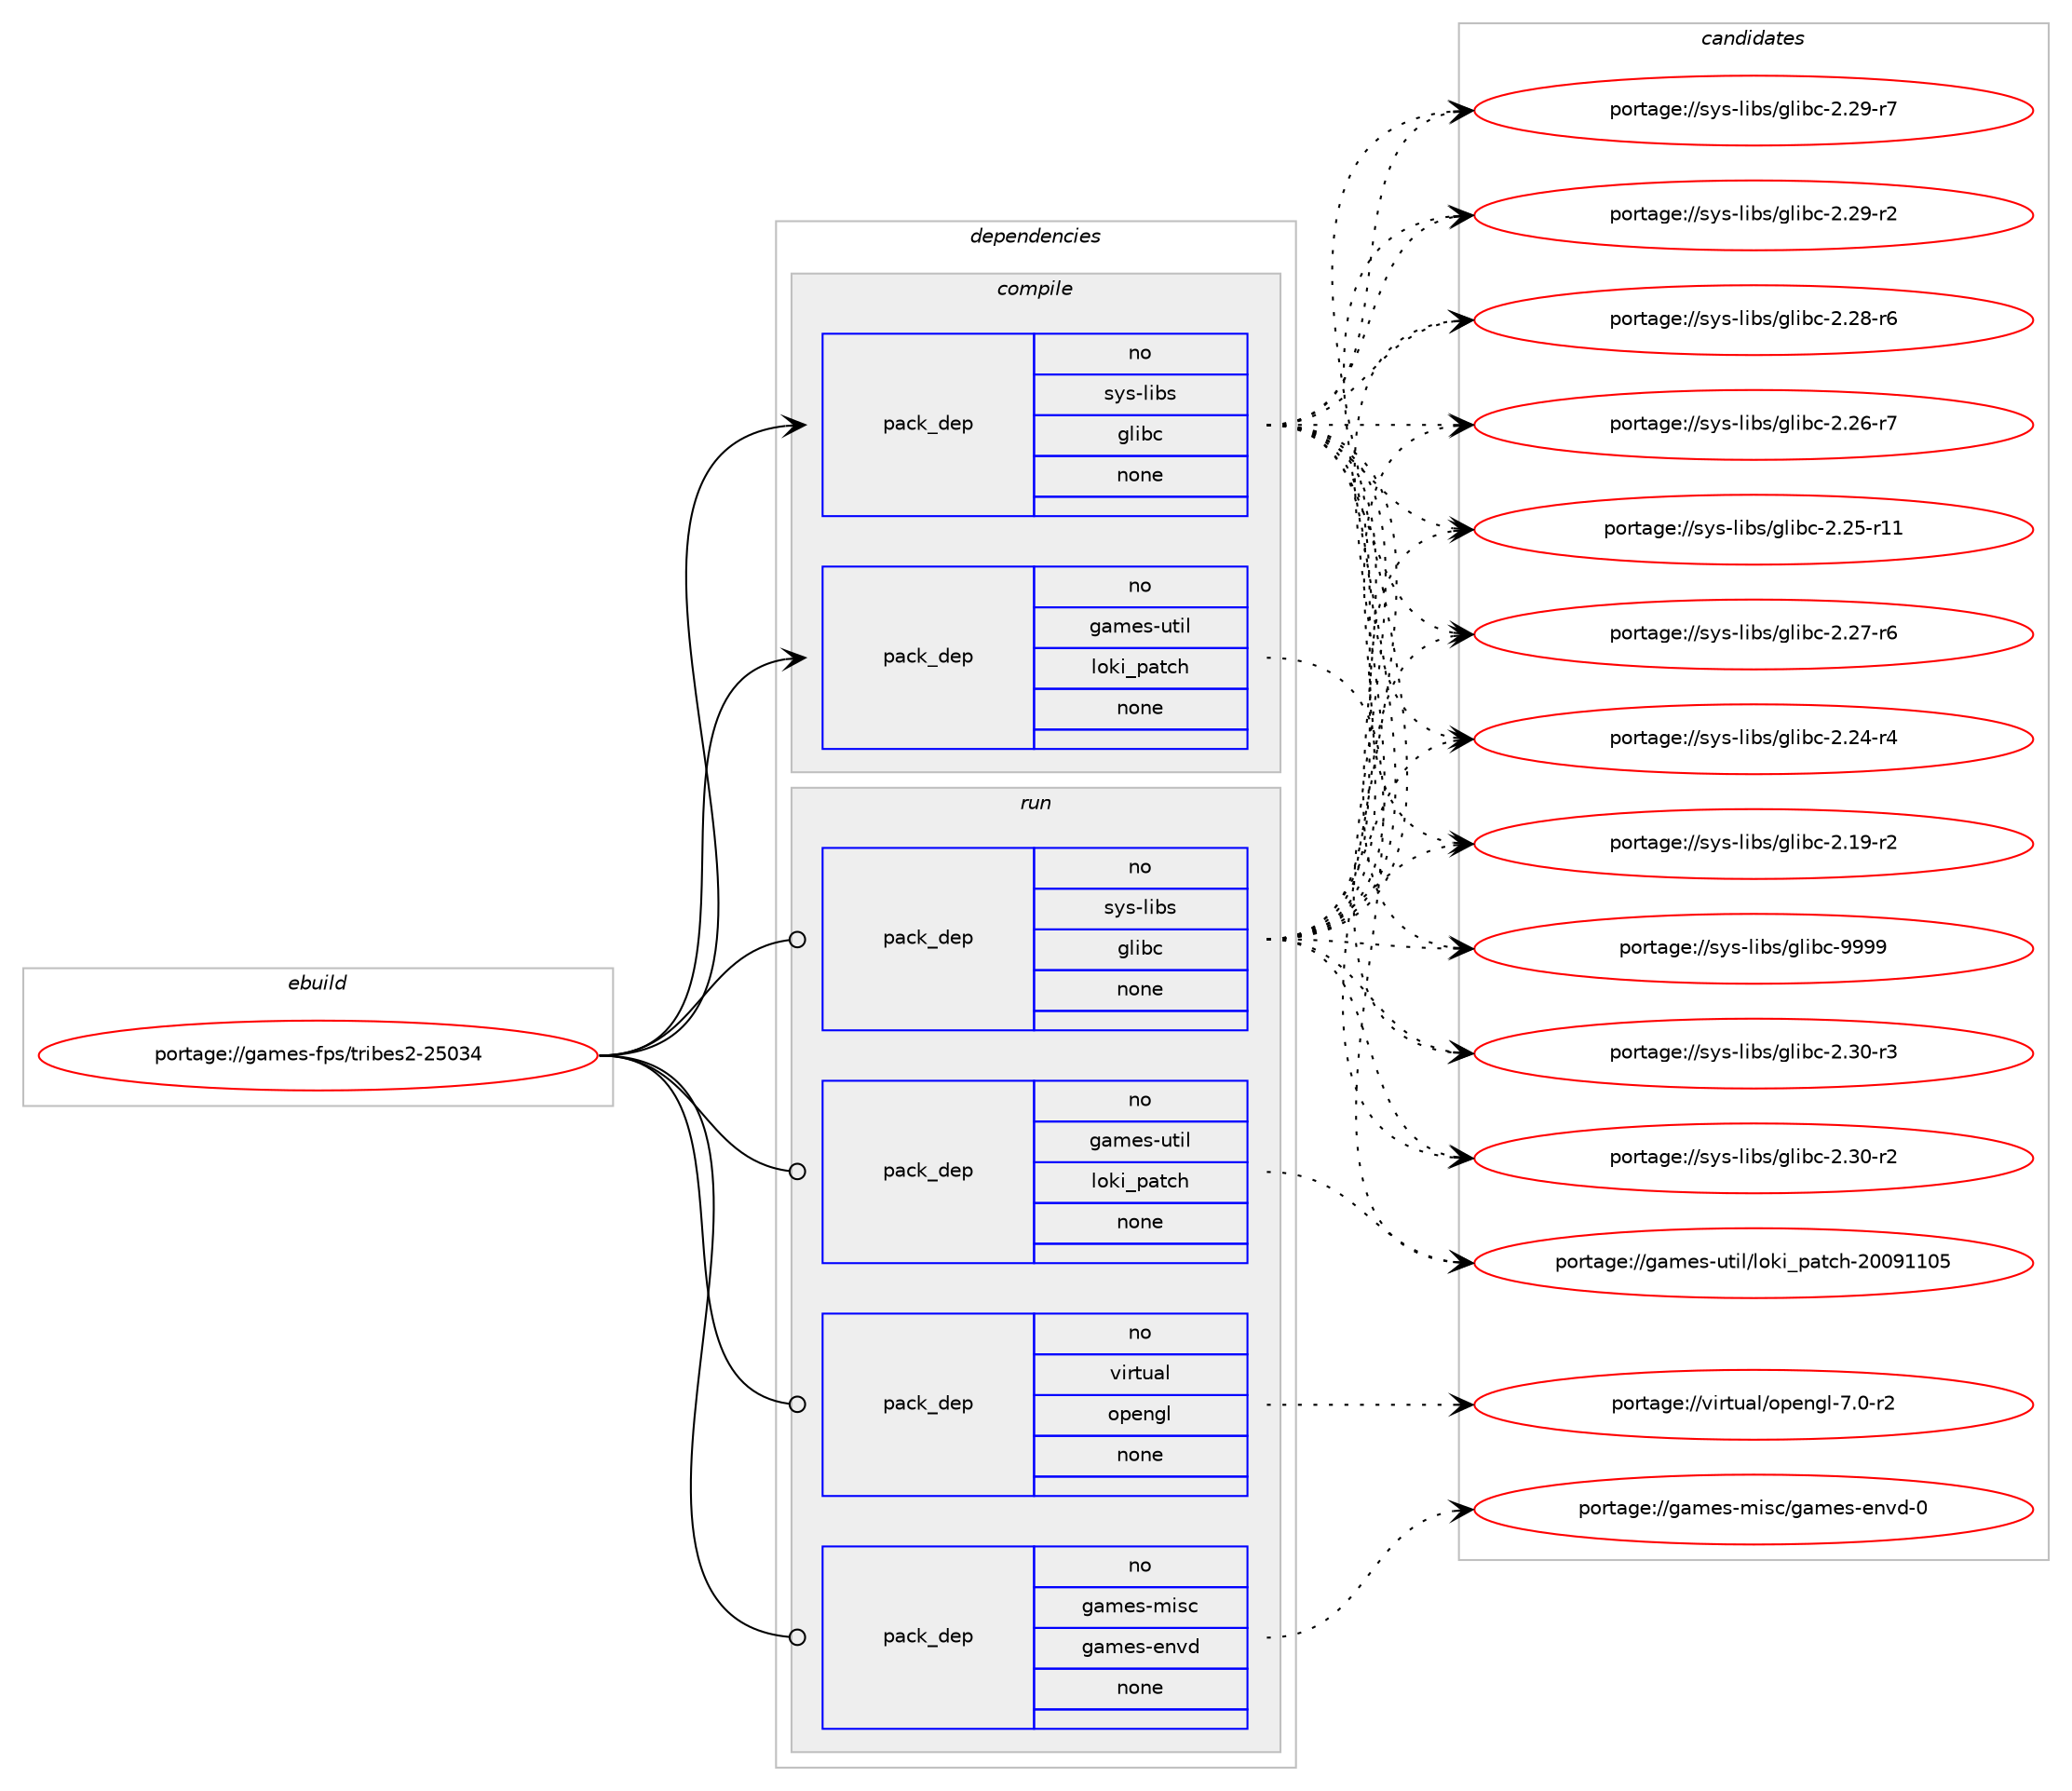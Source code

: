 digraph prolog {

# *************
# Graph options
# *************

newrank=true;
concentrate=true;
compound=true;
graph [rankdir=LR,fontname=Helvetica,fontsize=10,ranksep=1.5];#, ranksep=2.5, nodesep=0.2];
edge  [arrowhead=vee];
node  [fontname=Helvetica,fontsize=10];

# **********
# The ebuild
# **********

subgraph cluster_leftcol {
color=gray;
rank=same;
label=<<i>ebuild</i>>;
id [label="portage://games-fps/tribes2-25034", color=red, width=4, href="../games-fps/tribes2-25034.svg"];
}

# ****************
# The dependencies
# ****************

subgraph cluster_midcol {
color=gray;
label=<<i>dependencies</i>>;
subgraph cluster_compile {
fillcolor="#eeeeee";
style=filled;
label=<<i>compile</i>>;
subgraph pack221883 {
dependency285671 [label=<<TABLE BORDER="0" CELLBORDER="1" CELLSPACING="0" CELLPADDING="4" WIDTH="220"><TR><TD ROWSPAN="6" CELLPADDING="30">pack_dep</TD></TR><TR><TD WIDTH="110">no</TD></TR><TR><TD>games-util</TD></TR><TR><TD>loki_patch</TD></TR><TR><TD>none</TD></TR><TR><TD></TD></TR></TABLE>>, shape=none, color=blue];
}
id:e -> dependency285671:w [weight=20,style="solid",arrowhead="vee"];
subgraph pack221884 {
dependency285672 [label=<<TABLE BORDER="0" CELLBORDER="1" CELLSPACING="0" CELLPADDING="4" WIDTH="220"><TR><TD ROWSPAN="6" CELLPADDING="30">pack_dep</TD></TR><TR><TD WIDTH="110">no</TD></TR><TR><TD>sys-libs</TD></TR><TR><TD>glibc</TD></TR><TR><TD>none</TD></TR><TR><TD></TD></TR></TABLE>>, shape=none, color=blue];
}
id:e -> dependency285672:w [weight=20,style="solid",arrowhead="vee"];
}
subgraph cluster_compileandrun {
fillcolor="#eeeeee";
style=filled;
label=<<i>compile and run</i>>;
}
subgraph cluster_run {
fillcolor="#eeeeee";
style=filled;
label=<<i>run</i>>;
subgraph pack221885 {
dependency285673 [label=<<TABLE BORDER="0" CELLBORDER="1" CELLSPACING="0" CELLPADDING="4" WIDTH="220"><TR><TD ROWSPAN="6" CELLPADDING="30">pack_dep</TD></TR><TR><TD WIDTH="110">no</TD></TR><TR><TD>games-misc</TD></TR><TR><TD>games-envd</TD></TR><TR><TD>none</TD></TR><TR><TD></TD></TR></TABLE>>, shape=none, color=blue];
}
id:e -> dependency285673:w [weight=20,style="solid",arrowhead="odot"];
subgraph pack221886 {
dependency285674 [label=<<TABLE BORDER="0" CELLBORDER="1" CELLSPACING="0" CELLPADDING="4" WIDTH="220"><TR><TD ROWSPAN="6" CELLPADDING="30">pack_dep</TD></TR><TR><TD WIDTH="110">no</TD></TR><TR><TD>games-util</TD></TR><TR><TD>loki_patch</TD></TR><TR><TD>none</TD></TR><TR><TD></TD></TR></TABLE>>, shape=none, color=blue];
}
id:e -> dependency285674:w [weight=20,style="solid",arrowhead="odot"];
subgraph pack221887 {
dependency285675 [label=<<TABLE BORDER="0" CELLBORDER="1" CELLSPACING="0" CELLPADDING="4" WIDTH="220"><TR><TD ROWSPAN="6" CELLPADDING="30">pack_dep</TD></TR><TR><TD WIDTH="110">no</TD></TR><TR><TD>sys-libs</TD></TR><TR><TD>glibc</TD></TR><TR><TD>none</TD></TR><TR><TD></TD></TR></TABLE>>, shape=none, color=blue];
}
id:e -> dependency285675:w [weight=20,style="solid",arrowhead="odot"];
subgraph pack221888 {
dependency285676 [label=<<TABLE BORDER="0" CELLBORDER="1" CELLSPACING="0" CELLPADDING="4" WIDTH="220"><TR><TD ROWSPAN="6" CELLPADDING="30">pack_dep</TD></TR><TR><TD WIDTH="110">no</TD></TR><TR><TD>virtual</TD></TR><TR><TD>opengl</TD></TR><TR><TD>none</TD></TR><TR><TD></TD></TR></TABLE>>, shape=none, color=blue];
}
id:e -> dependency285676:w [weight=20,style="solid",arrowhead="odot"];
}
}

# **************
# The candidates
# **************

subgraph cluster_choices {
rank=same;
color=gray;
label=<<i>candidates</i>>;

subgraph choice221883 {
color=black;
nodesep=1;
choice103971091011154511711610510847108111107105951129711699104455048485749494853 [label="portage://games-util/loki_patch-20091105", color=red, width=4,href="../games-util/loki_patch-20091105.svg"];
dependency285671:e -> choice103971091011154511711610510847108111107105951129711699104455048485749494853:w [style=dotted,weight="100"];
}
subgraph choice221884 {
color=black;
nodesep=1;
choice11512111545108105981154710310810598994557575757 [label="portage://sys-libs/glibc-9999", color=red, width=4,href="../sys-libs/glibc-9999.svg"];
choice115121115451081059811547103108105989945504651484511451 [label="portage://sys-libs/glibc-2.30-r3", color=red, width=4,href="../sys-libs/glibc-2.30-r3.svg"];
choice115121115451081059811547103108105989945504651484511450 [label="portage://sys-libs/glibc-2.30-r2", color=red, width=4,href="../sys-libs/glibc-2.30-r2.svg"];
choice115121115451081059811547103108105989945504650574511455 [label="portage://sys-libs/glibc-2.29-r7", color=red, width=4,href="../sys-libs/glibc-2.29-r7.svg"];
choice115121115451081059811547103108105989945504650574511450 [label="portage://sys-libs/glibc-2.29-r2", color=red, width=4,href="../sys-libs/glibc-2.29-r2.svg"];
choice115121115451081059811547103108105989945504650564511454 [label="portage://sys-libs/glibc-2.28-r6", color=red, width=4,href="../sys-libs/glibc-2.28-r6.svg"];
choice115121115451081059811547103108105989945504650554511454 [label="portage://sys-libs/glibc-2.27-r6", color=red, width=4,href="../sys-libs/glibc-2.27-r6.svg"];
choice115121115451081059811547103108105989945504650544511455 [label="portage://sys-libs/glibc-2.26-r7", color=red, width=4,href="../sys-libs/glibc-2.26-r7.svg"];
choice11512111545108105981154710310810598994550465053451144949 [label="portage://sys-libs/glibc-2.25-r11", color=red, width=4,href="../sys-libs/glibc-2.25-r11.svg"];
choice115121115451081059811547103108105989945504650524511452 [label="portage://sys-libs/glibc-2.24-r4", color=red, width=4,href="../sys-libs/glibc-2.24-r4.svg"];
choice115121115451081059811547103108105989945504649574511450 [label="portage://sys-libs/glibc-2.19-r2", color=red, width=4,href="../sys-libs/glibc-2.19-r2.svg"];
dependency285672:e -> choice11512111545108105981154710310810598994557575757:w [style=dotted,weight="100"];
dependency285672:e -> choice115121115451081059811547103108105989945504651484511451:w [style=dotted,weight="100"];
dependency285672:e -> choice115121115451081059811547103108105989945504651484511450:w [style=dotted,weight="100"];
dependency285672:e -> choice115121115451081059811547103108105989945504650574511455:w [style=dotted,weight="100"];
dependency285672:e -> choice115121115451081059811547103108105989945504650574511450:w [style=dotted,weight="100"];
dependency285672:e -> choice115121115451081059811547103108105989945504650564511454:w [style=dotted,weight="100"];
dependency285672:e -> choice115121115451081059811547103108105989945504650554511454:w [style=dotted,weight="100"];
dependency285672:e -> choice115121115451081059811547103108105989945504650544511455:w [style=dotted,weight="100"];
dependency285672:e -> choice11512111545108105981154710310810598994550465053451144949:w [style=dotted,weight="100"];
dependency285672:e -> choice115121115451081059811547103108105989945504650524511452:w [style=dotted,weight="100"];
dependency285672:e -> choice115121115451081059811547103108105989945504649574511450:w [style=dotted,weight="100"];
}
subgraph choice221885 {
color=black;
nodesep=1;
choice1039710910111545109105115994710397109101115451011101181004548 [label="portage://games-misc/games-envd-0", color=red, width=4,href="../games-misc/games-envd-0.svg"];
dependency285673:e -> choice1039710910111545109105115994710397109101115451011101181004548:w [style=dotted,weight="100"];
}
subgraph choice221886 {
color=black;
nodesep=1;
choice103971091011154511711610510847108111107105951129711699104455048485749494853 [label="portage://games-util/loki_patch-20091105", color=red, width=4,href="../games-util/loki_patch-20091105.svg"];
dependency285674:e -> choice103971091011154511711610510847108111107105951129711699104455048485749494853:w [style=dotted,weight="100"];
}
subgraph choice221887 {
color=black;
nodesep=1;
choice11512111545108105981154710310810598994557575757 [label="portage://sys-libs/glibc-9999", color=red, width=4,href="../sys-libs/glibc-9999.svg"];
choice115121115451081059811547103108105989945504651484511451 [label="portage://sys-libs/glibc-2.30-r3", color=red, width=4,href="../sys-libs/glibc-2.30-r3.svg"];
choice115121115451081059811547103108105989945504651484511450 [label="portage://sys-libs/glibc-2.30-r2", color=red, width=4,href="../sys-libs/glibc-2.30-r2.svg"];
choice115121115451081059811547103108105989945504650574511455 [label="portage://sys-libs/glibc-2.29-r7", color=red, width=4,href="../sys-libs/glibc-2.29-r7.svg"];
choice115121115451081059811547103108105989945504650574511450 [label="portage://sys-libs/glibc-2.29-r2", color=red, width=4,href="../sys-libs/glibc-2.29-r2.svg"];
choice115121115451081059811547103108105989945504650564511454 [label="portage://sys-libs/glibc-2.28-r6", color=red, width=4,href="../sys-libs/glibc-2.28-r6.svg"];
choice115121115451081059811547103108105989945504650554511454 [label="portage://sys-libs/glibc-2.27-r6", color=red, width=4,href="../sys-libs/glibc-2.27-r6.svg"];
choice115121115451081059811547103108105989945504650544511455 [label="portage://sys-libs/glibc-2.26-r7", color=red, width=4,href="../sys-libs/glibc-2.26-r7.svg"];
choice11512111545108105981154710310810598994550465053451144949 [label="portage://sys-libs/glibc-2.25-r11", color=red, width=4,href="../sys-libs/glibc-2.25-r11.svg"];
choice115121115451081059811547103108105989945504650524511452 [label="portage://sys-libs/glibc-2.24-r4", color=red, width=4,href="../sys-libs/glibc-2.24-r4.svg"];
choice115121115451081059811547103108105989945504649574511450 [label="portage://sys-libs/glibc-2.19-r2", color=red, width=4,href="../sys-libs/glibc-2.19-r2.svg"];
dependency285675:e -> choice11512111545108105981154710310810598994557575757:w [style=dotted,weight="100"];
dependency285675:e -> choice115121115451081059811547103108105989945504651484511451:w [style=dotted,weight="100"];
dependency285675:e -> choice115121115451081059811547103108105989945504651484511450:w [style=dotted,weight="100"];
dependency285675:e -> choice115121115451081059811547103108105989945504650574511455:w [style=dotted,weight="100"];
dependency285675:e -> choice115121115451081059811547103108105989945504650574511450:w [style=dotted,weight="100"];
dependency285675:e -> choice115121115451081059811547103108105989945504650564511454:w [style=dotted,weight="100"];
dependency285675:e -> choice115121115451081059811547103108105989945504650554511454:w [style=dotted,weight="100"];
dependency285675:e -> choice115121115451081059811547103108105989945504650544511455:w [style=dotted,weight="100"];
dependency285675:e -> choice11512111545108105981154710310810598994550465053451144949:w [style=dotted,weight="100"];
dependency285675:e -> choice115121115451081059811547103108105989945504650524511452:w [style=dotted,weight="100"];
dependency285675:e -> choice115121115451081059811547103108105989945504649574511450:w [style=dotted,weight="100"];
}
subgraph choice221888 {
color=black;
nodesep=1;
choice1181051141161179710847111112101110103108455546484511450 [label="portage://virtual/opengl-7.0-r2", color=red, width=4,href="../virtual/opengl-7.0-r2.svg"];
dependency285676:e -> choice1181051141161179710847111112101110103108455546484511450:w [style=dotted,weight="100"];
}
}

}
